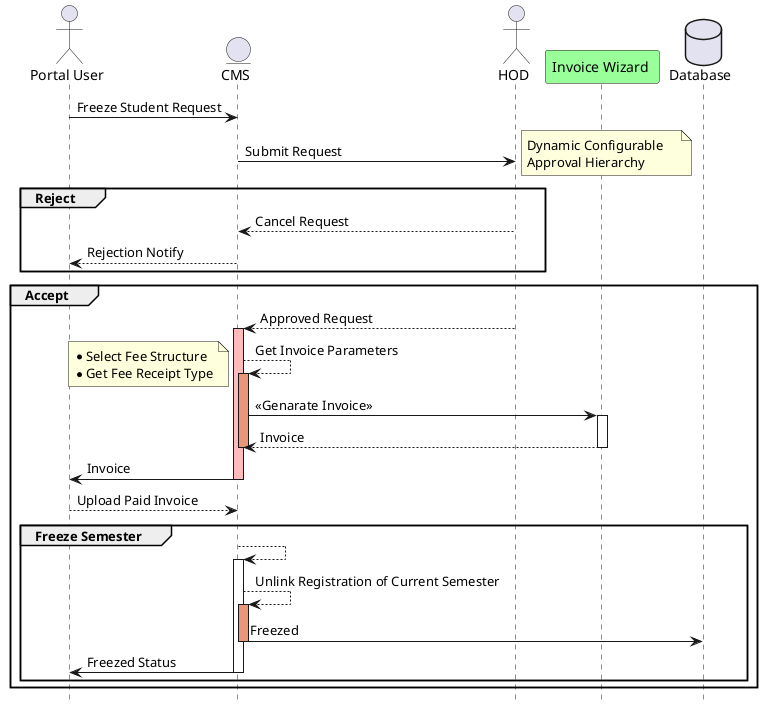 @startuml

actor "Portal User" as P
entity CMS
actor "HOD" as H
participant "Invoice Wizard " as D #99FF99
database "Database" as DB
hide footbox

P -> CMS: Freeze Student Request
CMS -> H: Submit Request
note right: Dynamic Configurable    \nApproval Hierarchy
group Reject
    H --> CMS: Cancel Request
    CMS --> P: Rejection Notify
end
group Accept
    H --> CMS: Approved Request
    activate CMS #FFBBBB
        CMS --> CMS: Get Invoice Parameters
        note left: *Select Fee Structure\n*Get Fee Receipt Type
        activate CMS #DarkSalmon

        CMS -> D: << Genarate Invoice >>
        activate D
            D --> CMS: Invoice
        deactivate D
        deactivate CMS
        CMS -> P: Invoice

    deactivate CMS
    P --> CMS: Upload Paid Invoice

    group Freeze Semester
            CMS --> CMS:
            activate CMS
            CMS --> CMS: Unlink Registration of Current Semester

            activate CMS #DarkSalmon

            CMS -> DB: Freezed

            deactivate CMS
            CMS -> P: Freezed Status

        deactivate CMS
    end
end
@enduml
